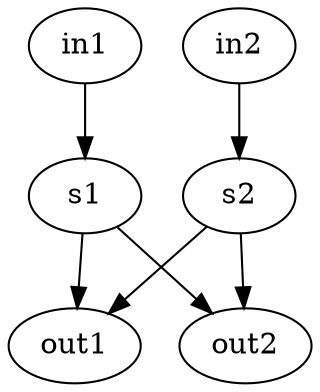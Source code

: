 digraph railway_station {
  in1 -> s1;
  in2 -> s2;
  s1 -> out1;
  s1 -> out2;
  s2 -> out1;
  s2 -> out2;
}